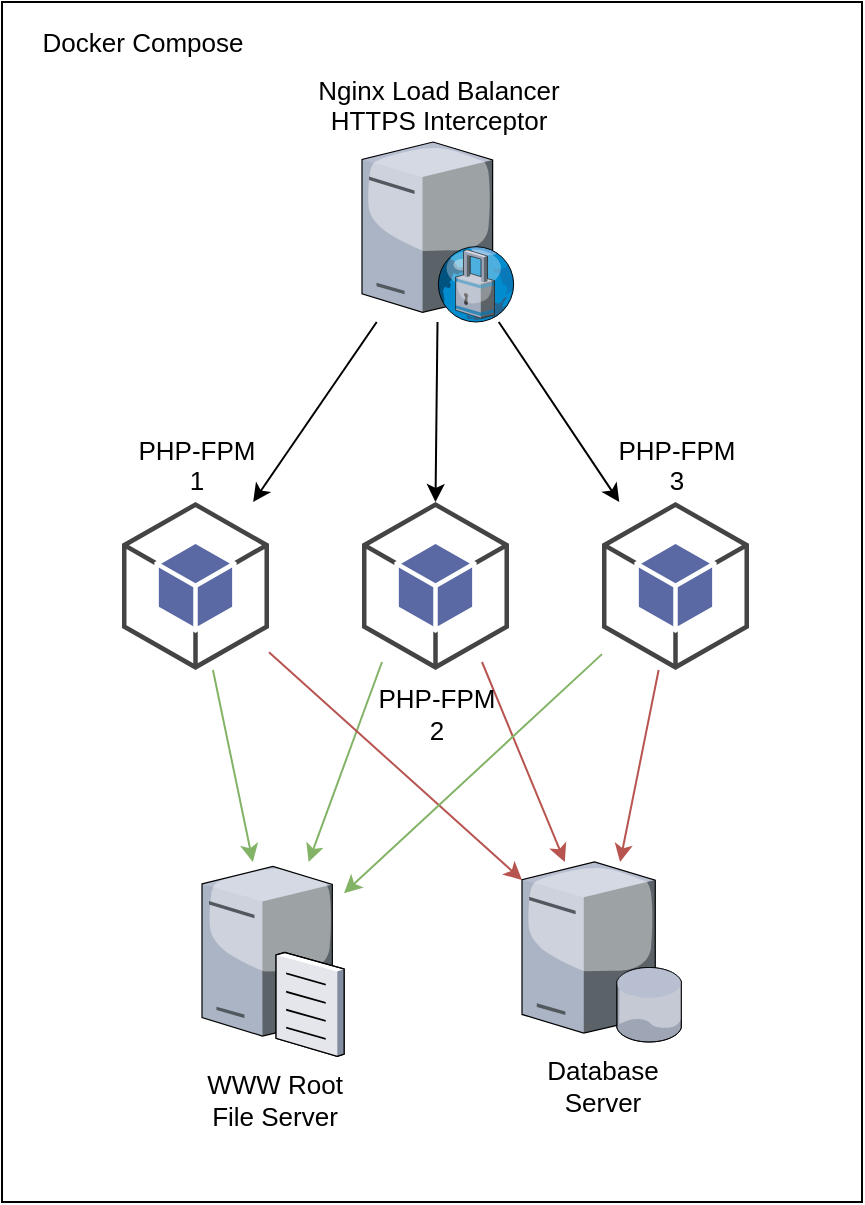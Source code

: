 <mxfile version="16.5.6" type="device"><diagram id="ktaml61N1Bx6uNW8KYu5" name="Page-1"><mxGraphModel dx="1585" dy="1059" grid="1" gridSize="10" guides="1" tooltips="1" connect="1" arrows="1" fold="1" page="1" pageScale="1" pageWidth="827" pageHeight="1169" math="0" shadow="0"><root><mxCell id="0"/><mxCell id="1" parent="0"/><mxCell id="SwbN2ULN9FTOUAiCmME1-17" value="" style="rounded=0;whiteSpace=wrap;html=1;fontSize=13;" vertex="1" parent="1"><mxGeometry x="140" y="50" width="430" height="600" as="geometry"/></mxCell><mxCell id="SwbN2ULN9FTOUAiCmME1-13" style="edgeStyle=none;rounded=0;orthogonalLoop=1;jettySize=auto;html=1;fontSize=13;fillColor=#f8cecc;strokeColor=#b85450;" edge="1" parent="1" source="SwbN2ULN9FTOUAiCmME1-3" target="SwbN2ULN9FTOUAiCmME1-9"><mxGeometry relative="1" as="geometry"/></mxCell><mxCell id="SwbN2ULN9FTOUAiCmME1-14" style="edgeStyle=none;rounded=0;orthogonalLoop=1;jettySize=auto;html=1;fontSize=13;fillColor=#d5e8d4;strokeColor=#82b366;" edge="1" parent="1" source="SwbN2ULN9FTOUAiCmME1-1" target="SwbN2ULN9FTOUAiCmME1-10"><mxGeometry relative="1" as="geometry"/></mxCell><mxCell id="SwbN2ULN9FTOUAiCmME1-15" style="edgeStyle=none;rounded=0;orthogonalLoop=1;jettySize=auto;html=1;fontSize=13;fillColor=#d5e8d4;strokeColor=#82b366;" edge="1" parent="1" target="SwbN2ULN9FTOUAiCmME1-10"><mxGeometry relative="1" as="geometry"><mxPoint x="330" y="380" as="sourcePoint"/></mxGeometry></mxCell><mxCell id="SwbN2ULN9FTOUAiCmME1-12" style="edgeStyle=none;rounded=0;orthogonalLoop=1;jettySize=auto;html=1;fontSize=13;fillColor=#f8cecc;strokeColor=#b85450;" edge="1" parent="1" target="SwbN2ULN9FTOUAiCmME1-9"><mxGeometry relative="1" as="geometry"><mxPoint x="380" y="380" as="sourcePoint"/></mxGeometry></mxCell><mxCell id="SwbN2ULN9FTOUAiCmME1-11" style="edgeStyle=none;rounded=0;orthogonalLoop=1;jettySize=auto;html=1;fontSize=13;fillColor=#f8cecc;strokeColor=#b85450;" edge="1" parent="1" source="SwbN2ULN9FTOUAiCmME1-1" target="SwbN2ULN9FTOUAiCmME1-9"><mxGeometry relative="1" as="geometry"/></mxCell><mxCell id="SwbN2ULN9FTOUAiCmME1-1" value="PHP-FPM&lt;br style=&quot;font-size: 13px;&quot;&gt;1" style="outlineConnect=0;dashed=0;verticalLabelPosition=top;verticalAlign=bottom;align=center;html=1;shape=mxgraph.aws3.android;fillColor=#5A69A4;gradientColor=none;fontSize=13;labelPosition=center;" vertex="1" parent="1"><mxGeometry x="200" y="300" width="73.5" height="84" as="geometry"/></mxCell><mxCell id="SwbN2ULN9FTOUAiCmME1-2" value="PHP-FPM&lt;br style=&quot;font-size: 13px;&quot;&gt;2" style="outlineConnect=0;dashed=0;verticalLabelPosition=bottom;verticalAlign=top;align=center;html=1;shape=mxgraph.aws3.android;fillColor=#5A69A4;gradientColor=none;fontSize=13;labelPosition=center;" vertex="1" parent="1"><mxGeometry x="320" y="300" width="73.5" height="84" as="geometry"/></mxCell><mxCell id="SwbN2ULN9FTOUAiCmME1-16" style="edgeStyle=none;rounded=0;orthogonalLoop=1;jettySize=auto;html=1;fontSize=13;fillColor=#d5e8d4;strokeColor=#82b366;" edge="1" parent="1" source="SwbN2ULN9FTOUAiCmME1-3" target="SwbN2ULN9FTOUAiCmME1-10"><mxGeometry relative="1" as="geometry"/></mxCell><mxCell id="SwbN2ULN9FTOUAiCmME1-3" value="PHP-FPM&lt;br style=&quot;font-size: 13px;&quot;&gt;3" style="outlineConnect=0;dashed=0;verticalLabelPosition=top;verticalAlign=bottom;align=center;html=1;shape=mxgraph.aws3.android;fillColor=#5A69A4;gradientColor=none;fontSize=13;labelPosition=center;" vertex="1" parent="1"><mxGeometry x="440" y="300" width="73.5" height="84" as="geometry"/></mxCell><mxCell id="SwbN2ULN9FTOUAiCmME1-6" style="rounded=0;orthogonalLoop=1;jettySize=auto;html=1;fontSize=13;" edge="1" parent="1" source="SwbN2ULN9FTOUAiCmME1-5" target="SwbN2ULN9FTOUAiCmME1-1"><mxGeometry relative="1" as="geometry"/></mxCell><mxCell id="SwbN2ULN9FTOUAiCmME1-7" style="edgeStyle=none;rounded=0;orthogonalLoop=1;jettySize=auto;html=1;entryX=0.5;entryY=0;entryDx=0;entryDy=0;entryPerimeter=0;fontSize=13;" edge="1" parent="1" source="SwbN2ULN9FTOUAiCmME1-5" target="SwbN2ULN9FTOUAiCmME1-2"><mxGeometry relative="1" as="geometry"/></mxCell><mxCell id="SwbN2ULN9FTOUAiCmME1-8" style="edgeStyle=none;rounded=0;orthogonalLoop=1;jettySize=auto;html=1;fontSize=13;" edge="1" parent="1" source="SwbN2ULN9FTOUAiCmME1-5" target="SwbN2ULN9FTOUAiCmME1-3"><mxGeometry relative="1" as="geometry"/></mxCell><mxCell id="SwbN2ULN9FTOUAiCmME1-5" value="&lt;font style=&quot;font-size: 13px&quot;&gt;Nginx Load Balancer&lt;br&gt;HTTPS Interceptor&lt;/font&gt;" style="verticalLabelPosition=top;sketch=0;aspect=fixed;html=1;verticalAlign=bottom;strokeColor=none;align=center;outlineConnect=0;shape=mxgraph.citrix.proxy_server;labelPosition=center;" vertex="1" parent="1"><mxGeometry x="320" y="120" width="76.5" height="90" as="geometry"/></mxCell><mxCell id="SwbN2ULN9FTOUAiCmME1-9" value="Database&lt;br&gt;Server" style="verticalLabelPosition=bottom;sketch=0;aspect=fixed;html=1;verticalAlign=top;strokeColor=none;align=center;outlineConnect=0;shape=mxgraph.citrix.database_server;fontSize=13;" vertex="1" parent="1"><mxGeometry x="400" y="480" width="80" height="90" as="geometry"/></mxCell><mxCell id="SwbN2ULN9FTOUAiCmME1-10" value="WWW Root&lt;br&gt;File Server" style="verticalLabelPosition=bottom;sketch=0;aspect=fixed;html=1;verticalAlign=top;strokeColor=none;align=center;outlineConnect=0;shape=mxgraph.citrix.file_server;fontSize=13;" vertex="1" parent="1"><mxGeometry x="240" y="480" width="71" height="97" as="geometry"/></mxCell><mxCell id="SwbN2ULN9FTOUAiCmME1-18" value="Docker Compose" style="text;html=1;align=center;verticalAlign=middle;resizable=0;points=[];autosize=1;strokeColor=none;fillColor=none;fontSize=13;" vertex="1" parent="1"><mxGeometry x="150" y="60" width="120" height="20" as="geometry"/></mxCell></root></mxGraphModel></diagram></mxfile>